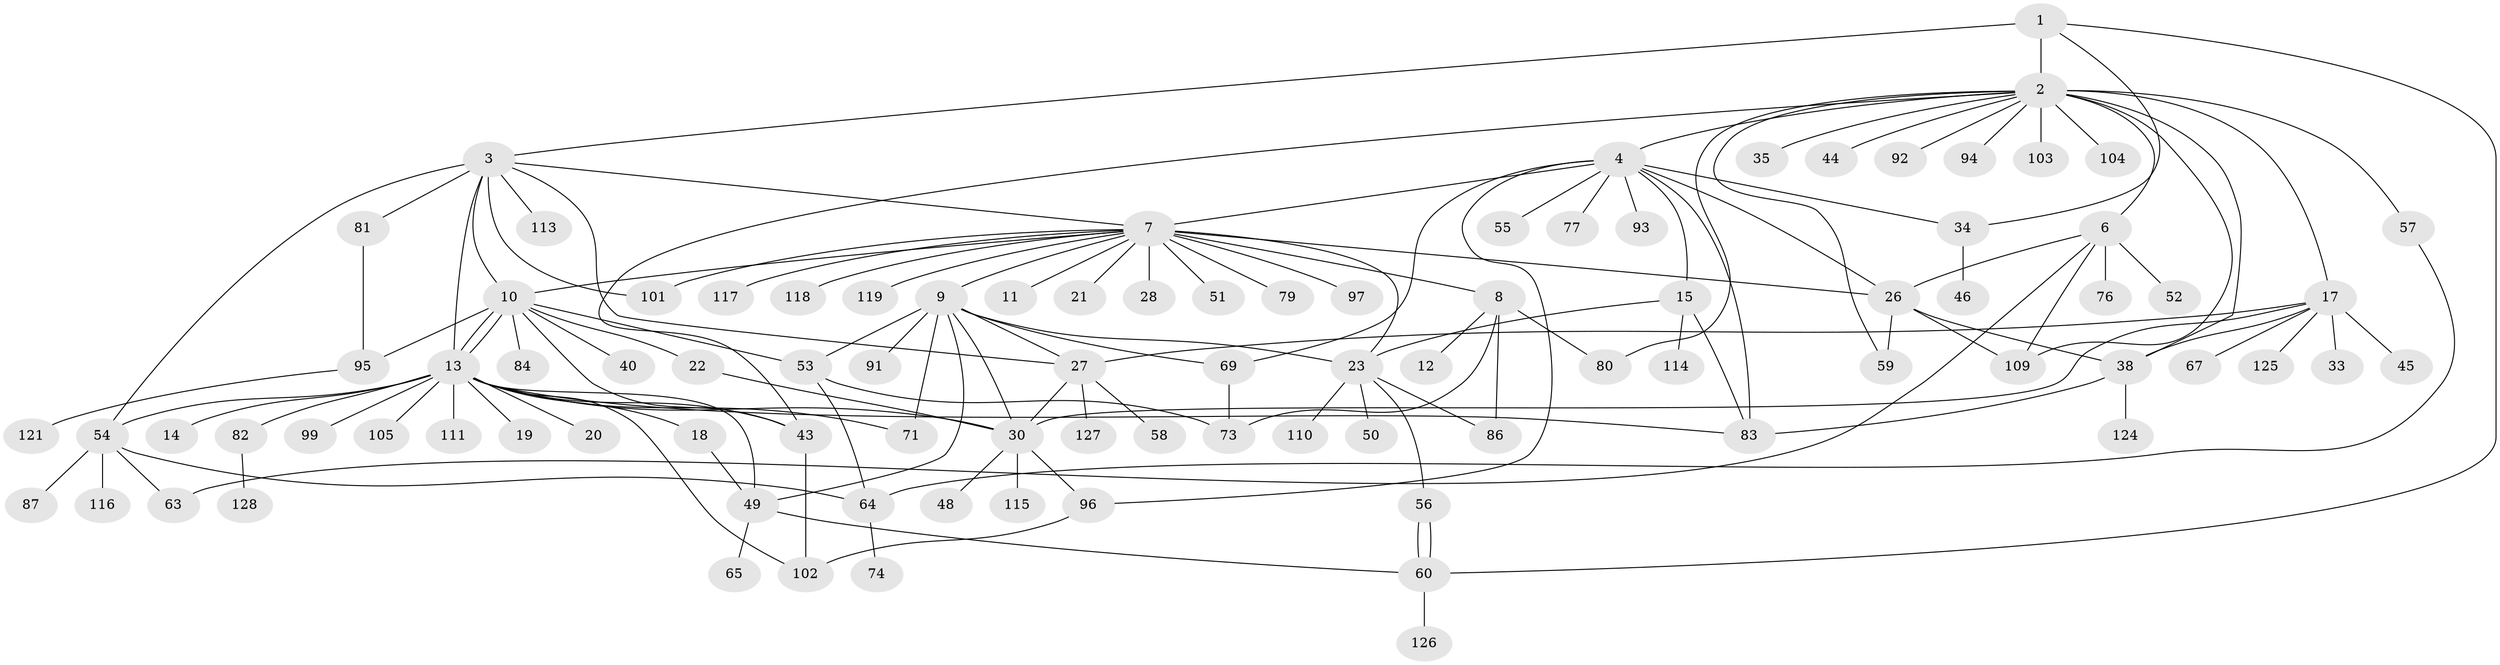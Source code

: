 // original degree distribution, {5: 0.046511627906976744, 14: 0.007751937984496124, 7: 0.03875968992248062, 10: 0.007751937984496124, 6: 0.015503875968992248, 18: 0.015503875968992248, 3: 0.09302325581395349, 11: 0.007751937984496124, 1: 0.4496124031007752, 2: 0.2248062015503876, 8: 0.015503875968992248, 4: 0.07751937984496124}
// Generated by graph-tools (version 1.1) at 2025/11/02/27/25 16:11:15]
// undirected, 94 vertices, 139 edges
graph export_dot {
graph [start="1"]
  node [color=gray90,style=filled];
  1 [super="+41"];
  2 [super="+5"];
  3 [super="+39"];
  4 [super="+16"];
  6 [super="+37"];
  7 [super="+42"];
  8 [super="+68"];
  9 [super="+25"];
  10 [super="+36"];
  11;
  12;
  13 [super="+62"];
  14 [super="+29"];
  15 [super="+108"];
  17 [super="+32"];
  18 [super="+120"];
  19 [super="+24"];
  20;
  21 [super="+31"];
  22;
  23 [super="+106"];
  26 [super="+61"];
  27 [super="+47"];
  28;
  30 [super="+129"];
  33;
  34 [super="+98"];
  35;
  38 [super="+66"];
  40;
  43 [super="+72"];
  44;
  45;
  46;
  48;
  49 [super="+78"];
  50;
  51;
  52;
  53;
  54 [super="+112"];
  55;
  56 [super="+85"];
  57 [super="+75"];
  58 [super="+100"];
  59;
  60;
  63;
  64;
  65;
  67;
  69 [super="+70"];
  71;
  73 [super="+89"];
  74;
  76;
  77;
  79;
  80 [super="+122"];
  81;
  82;
  83 [super="+88"];
  84;
  86 [super="+90"];
  87;
  91;
  92;
  93;
  94;
  95;
  96;
  97;
  99;
  101;
  102 [super="+107"];
  103;
  104;
  105;
  109;
  110;
  111;
  113;
  114;
  115;
  116;
  117;
  118;
  119;
  121 [super="+123"];
  124;
  125;
  126;
  127;
  128;
  1 -- 2 [weight=2];
  1 -- 3;
  1 -- 34;
  1 -- 60;
  2 -- 4;
  2 -- 6 [weight=2];
  2 -- 17;
  2 -- 35;
  2 -- 44;
  2 -- 59;
  2 -- 80;
  2 -- 92;
  2 -- 94;
  2 -- 103;
  2 -- 104;
  2 -- 109;
  2 -- 38;
  2 -- 57;
  2 -- 43;
  3 -- 7;
  3 -- 10;
  3 -- 13;
  3 -- 81;
  3 -- 113;
  3 -- 27;
  3 -- 101;
  3 -- 54;
  4 -- 15;
  4 -- 55;
  4 -- 77;
  4 -- 83;
  4 -- 93;
  4 -- 96;
  4 -- 7;
  4 -- 34;
  4 -- 69;
  4 -- 26;
  6 -- 26;
  6 -- 52;
  6 -- 63;
  6 -- 109;
  6 -- 76;
  7 -- 8 [weight=2];
  7 -- 9;
  7 -- 10;
  7 -- 11;
  7 -- 21;
  7 -- 23 [weight=2];
  7 -- 26;
  7 -- 28;
  7 -- 79;
  7 -- 97;
  7 -- 101;
  7 -- 117;
  7 -- 118;
  7 -- 119;
  7 -- 51;
  8 -- 12;
  8 -- 80;
  8 -- 86;
  8 -- 73;
  9 -- 23;
  9 -- 27;
  9 -- 91;
  9 -- 53;
  9 -- 71;
  9 -- 49;
  9 -- 30;
  9 -- 69;
  10 -- 13;
  10 -- 13;
  10 -- 22;
  10 -- 40;
  10 -- 53;
  10 -- 84;
  10 -- 95;
  10 -- 43;
  13 -- 14;
  13 -- 18;
  13 -- 19;
  13 -- 20;
  13 -- 43;
  13 -- 54;
  13 -- 71;
  13 -- 82;
  13 -- 83;
  13 -- 99;
  13 -- 111;
  13 -- 30;
  13 -- 105;
  13 -- 102;
  13 -- 49;
  15 -- 83;
  15 -- 114;
  15 -- 23;
  17 -- 27;
  17 -- 30;
  17 -- 33;
  17 -- 38;
  17 -- 67;
  17 -- 125;
  17 -- 45;
  18 -- 49;
  22 -- 30;
  23 -- 50;
  23 -- 56;
  23 -- 110;
  23 -- 86;
  26 -- 59;
  26 -- 109;
  26 -- 38;
  27 -- 30;
  27 -- 58;
  27 -- 127;
  30 -- 48;
  30 -- 115;
  30 -- 96;
  34 -- 46;
  38 -- 83;
  38 -- 124;
  43 -- 102;
  49 -- 65;
  49 -- 60;
  53 -- 64;
  53 -- 73;
  54 -- 63;
  54 -- 64;
  54 -- 87;
  54 -- 116;
  56 -- 60;
  56 -- 60;
  57 -- 64;
  60 -- 126;
  64 -- 74;
  69 -- 73;
  81 -- 95;
  82 -- 128;
  95 -- 121;
  96 -- 102;
}
